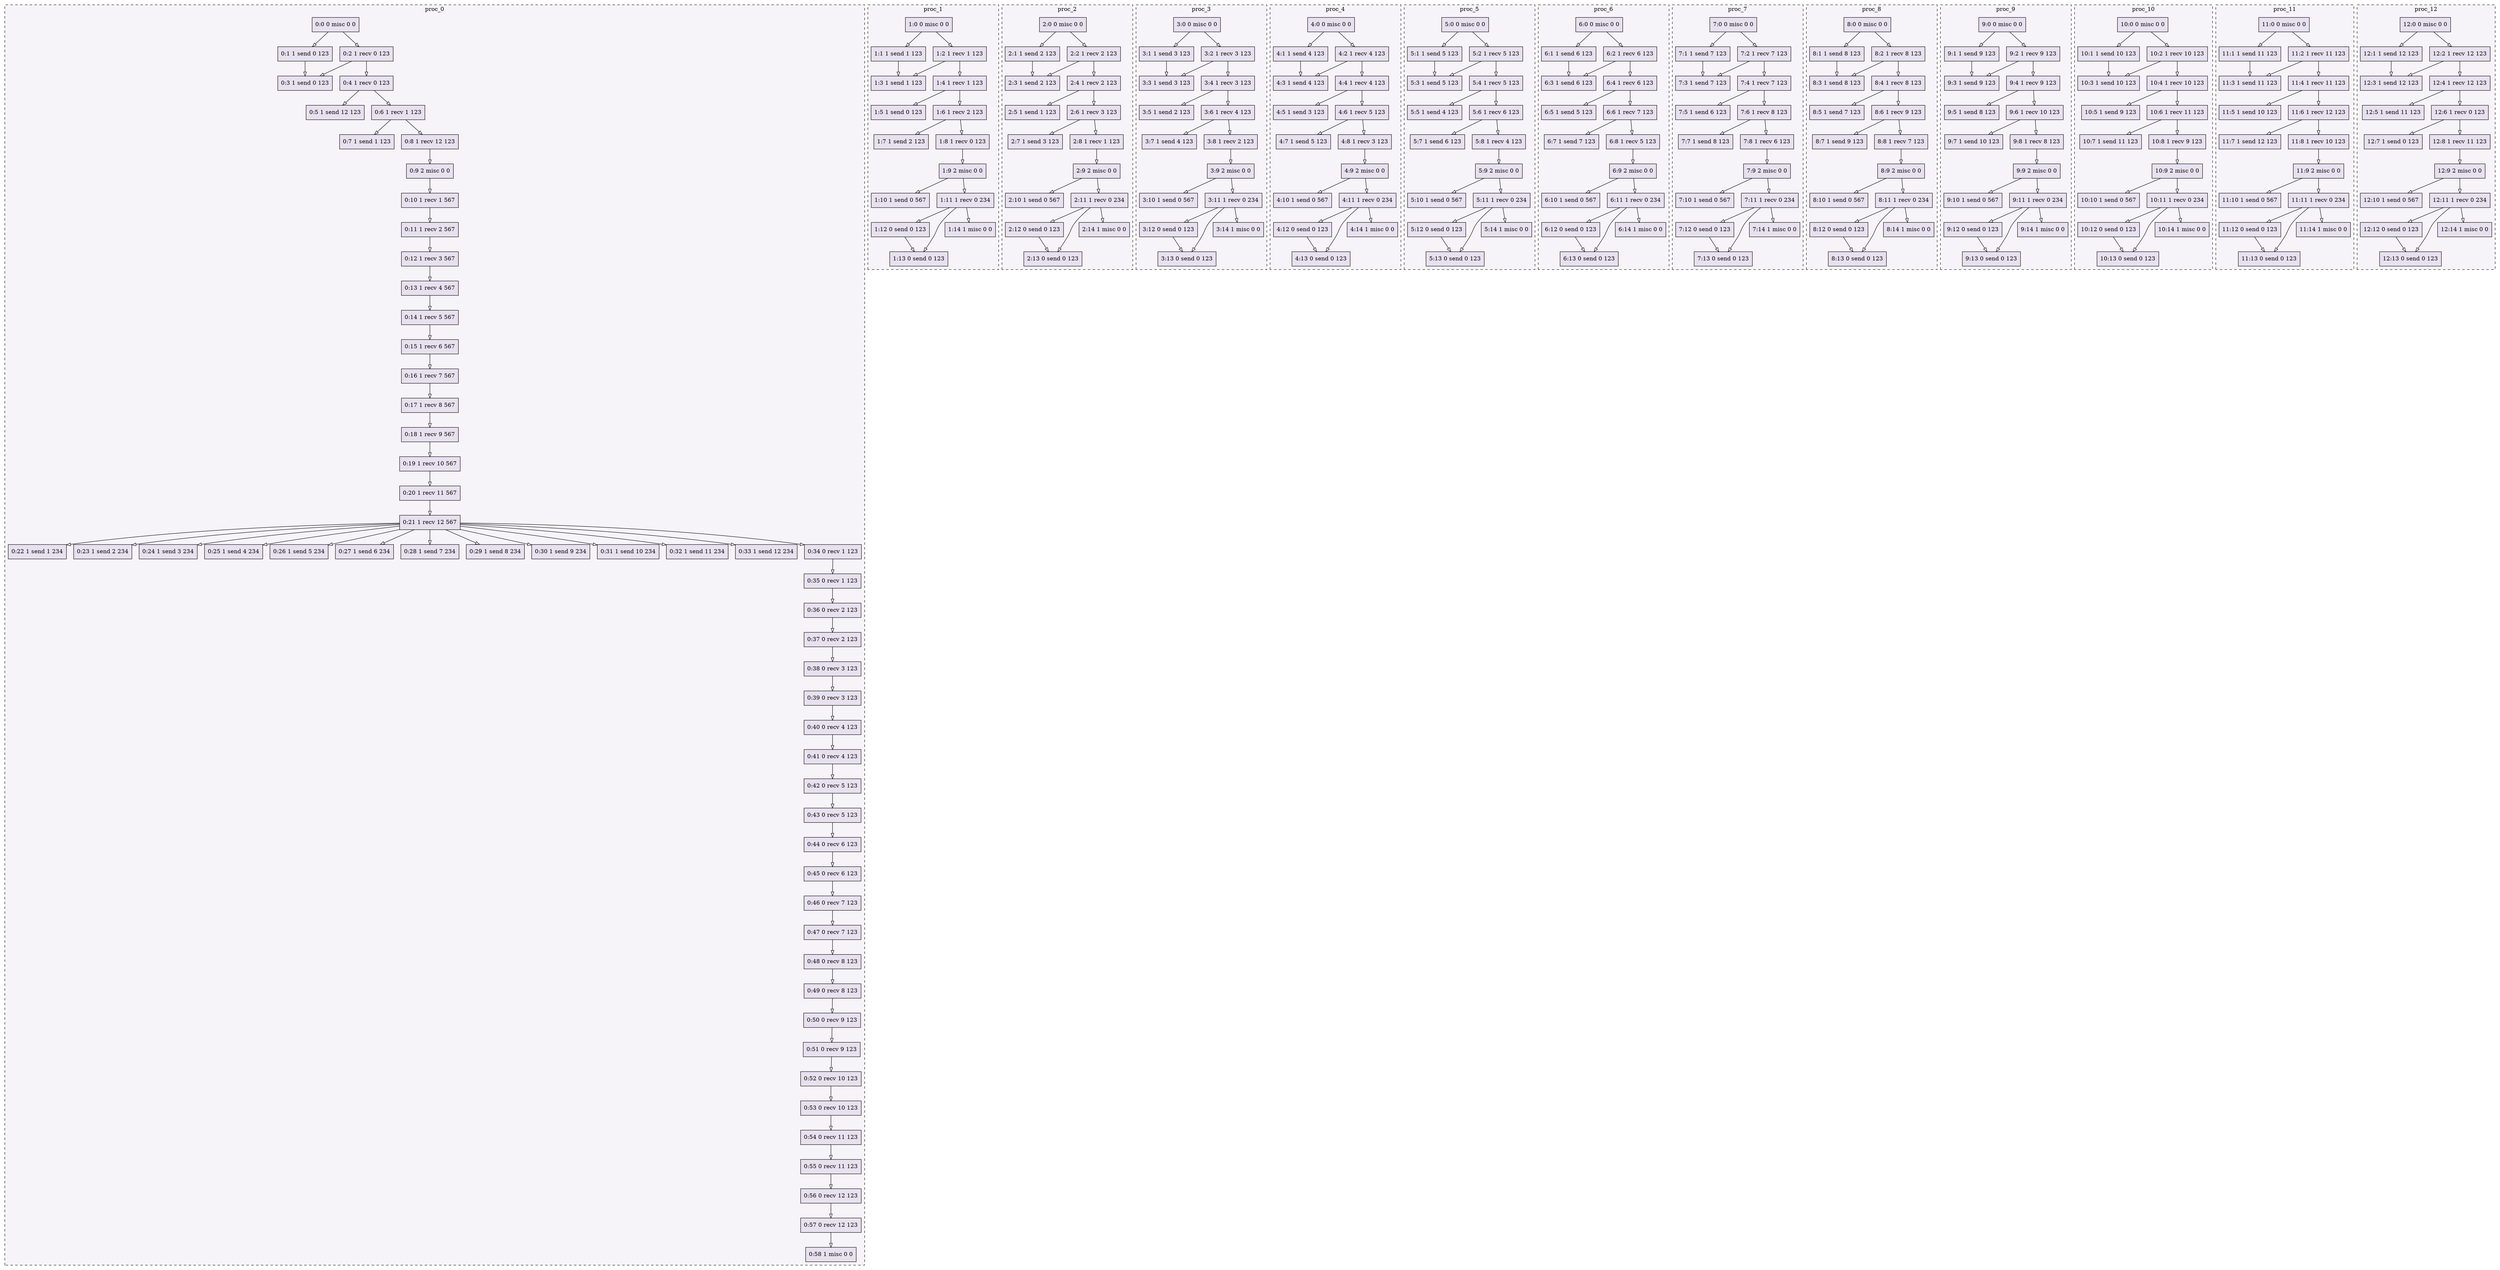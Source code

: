 digraph{node[shape=record style=filled colorscheme=purd9 fillcolor=2];subgraph cluster0{style=dashed;colorscheme=purd9;bgcolor=1;edge[arrowhead=empty];label=proc_0;0[label="0:0 0 misc 0 0"];1[label="0:1 1 send 0 123"];2[label="0:2 1 recv 0 123"];3[label="0:3 1 send 0 123"];4[label="0:4 1 recv 0 123"];5[label="0:5 1 send 12 123"];6[label="0:6 1 recv 1 123"];7[label="0:7 1 send 1 123"];8[label="0:8 1 recv 12 123"];9[label="0:9 2 misc 0 0"];10[label="0:10 1 recv 1 567"];11[label="0:11 1 recv 2 567"];12[label="0:12 1 recv 3 567"];13[label="0:13 1 recv 4 567"];14[label="0:14 1 recv 5 567"];15[label="0:15 1 recv 6 567"];16[label="0:16 1 recv 7 567"];17[label="0:17 1 recv 8 567"];18[label="0:18 1 recv 9 567"];19[label="0:19 1 recv 10 567"];20[label="0:20 1 recv 11 567"];21[label="0:21 1 recv 12 567"];22[label="0:22 1 send 1 234"];23[label="0:23 1 send 2 234"];24[label="0:24 1 send 3 234"];25[label="0:25 1 send 4 234"];26[label="0:26 1 send 5 234"];27[label="0:27 1 send 6 234"];28[label="0:28 1 send 7 234"];29[label="0:29 1 send 8 234"];30[label="0:30 1 send 9 234"];31[label="0:31 1 send 10 234"];32[label="0:32 1 send 11 234"];33[label="0:33 1 send 12 234"];34[label="0:34 0 recv 1 123"];35[label="0:35 0 recv 1 123"];36[label="0:36 0 recv 2 123"];37[label="0:37 0 recv 2 123"];38[label="0:38 0 recv 3 123"];39[label="0:39 0 recv 3 123"];40[label="0:40 0 recv 4 123"];41[label="0:41 0 recv 4 123"];42[label="0:42 0 recv 5 123"];43[label="0:43 0 recv 5 123"];44[label="0:44 0 recv 6 123"];45[label="0:45 0 recv 6 123"];46[label="0:46 0 recv 7 123"];47[label="0:47 0 recv 7 123"];48[label="0:48 0 recv 8 123"];49[label="0:49 0 recv 8 123"];50[label="0:50 0 recv 9 123"];51[label="0:51 0 recv 9 123"];52[label="0:52 0 recv 10 123"];53[label="0:53 0 recv 10 123"];54[label="0:54 0 recv 11 123"];55[label="0:55 0 recv 11 123"];56[label="0:56 0 recv 12 123"];57[label="0:57 0 recv 12 123"];58[label="0:58 1 misc 0 0"];0->1;0->2;2->3;1->3;2->4;4->5;4->6;6->7;6->8;8->9;9->10;10->11;11->12;12->13;13->14;14->15;15->16;16->17;17->18;18->19;19->20;20->21;21->22;21->23;21->24;21->25;21->26;21->27;21->28;21->29;21->30;21->31;21->32;21->33;21->34;34->35;35->36;36->37;37->38;38->39;39->40;40->41;41->42;42->43;43->44;44->45;45->46;46->47;47->48;48->49;49->50;50->51;51->52;52->53;53->54;54->55;55->56;56->57;57->58;}subgraph cluster1{style=dashed;colorscheme=purd9;bgcolor=1;edge[arrowhead=empty];label=proc_1;59[label="1:0 0 misc 0 0"];60[label="1:1 1 send 1 123"];61[label="1:2 1 recv 1 123"];62[label="1:3 1 send 1 123"];63[label="1:4 1 recv 1 123"];64[label="1:5 1 send 0 123"];65[label="1:6 1 recv 2 123"];66[label="1:7 1 send 2 123"];67[label="1:8 1 recv 0 123"];68[label="1:9 2 misc 0 0"];69[label="1:10 1 send 0 567"];70[label="1:11 1 recv 0 234"];71[label="1:12 0 send 0 123"];72[label="1:13 0 send 0 123"];73[label="1:14 1 misc 0 0"];59->60;59->61;61->62;60->62;61->63;63->64;63->65;65->66;65->67;67->68;68->69;68->70;70->71;71->72;70->72;70->73;}subgraph cluster2{style=dashed;colorscheme=purd9;bgcolor=1;edge[arrowhead=empty];label=proc_2;74[label="2:0 0 misc 0 0"];75[label="2:1 1 send 2 123"];76[label="2:2 1 recv 2 123"];77[label="2:3 1 send 2 123"];78[label="2:4 1 recv 2 123"];79[label="2:5 1 send 1 123"];80[label="2:6 1 recv 3 123"];81[label="2:7 1 send 3 123"];82[label="2:8 1 recv 1 123"];83[label="2:9 2 misc 0 0"];84[label="2:10 1 send 0 567"];85[label="2:11 1 recv 0 234"];86[label="2:12 0 send 0 123"];87[label="2:13 0 send 0 123"];88[label="2:14 1 misc 0 0"];74->75;74->76;76->77;75->77;76->78;78->79;78->80;80->81;80->82;82->83;83->84;83->85;85->86;86->87;85->87;85->88;}subgraph cluster3{style=dashed;colorscheme=purd9;bgcolor=1;edge[arrowhead=empty];label=proc_3;89[label="3:0 0 misc 0 0"];90[label="3:1 1 send 3 123"];91[label="3:2 1 recv 3 123"];92[label="3:3 1 send 3 123"];93[label="3:4 1 recv 3 123"];94[label="3:5 1 send 2 123"];95[label="3:6 1 recv 4 123"];96[label="3:7 1 send 4 123"];97[label="3:8 1 recv 2 123"];98[label="3:9 2 misc 0 0"];99[label="3:10 1 send 0 567"];100[label="3:11 1 recv 0 234"];101[label="3:12 0 send 0 123"];102[label="3:13 0 send 0 123"];103[label="3:14 1 misc 0 0"];89->90;89->91;91->92;90->92;91->93;93->94;93->95;95->96;95->97;97->98;98->99;98->100;100->101;101->102;100->102;100->103;}subgraph cluster4{style=dashed;colorscheme=purd9;bgcolor=1;edge[arrowhead=empty];label=proc_4;104[label="4:0 0 misc 0 0"];105[label="4:1 1 send 4 123"];106[label="4:2 1 recv 4 123"];107[label="4:3 1 send 4 123"];108[label="4:4 1 recv 4 123"];109[label="4:5 1 send 3 123"];110[label="4:6 1 recv 5 123"];111[label="4:7 1 send 5 123"];112[label="4:8 1 recv 3 123"];113[label="4:9 2 misc 0 0"];114[label="4:10 1 send 0 567"];115[label="4:11 1 recv 0 234"];116[label="4:12 0 send 0 123"];117[label="4:13 0 send 0 123"];118[label="4:14 1 misc 0 0"];104->105;104->106;106->107;105->107;106->108;108->109;108->110;110->111;110->112;112->113;113->114;113->115;115->116;116->117;115->117;115->118;}subgraph cluster5{style=dashed;colorscheme=purd9;bgcolor=1;edge[arrowhead=empty];label=proc_5;119[label="5:0 0 misc 0 0"];120[label="5:1 1 send 5 123"];121[label="5:2 1 recv 5 123"];122[label="5:3 1 send 5 123"];123[label="5:4 1 recv 5 123"];124[label="5:5 1 send 4 123"];125[label="5:6 1 recv 6 123"];126[label="5:7 1 send 6 123"];127[label="5:8 1 recv 4 123"];128[label="5:9 2 misc 0 0"];129[label="5:10 1 send 0 567"];130[label="5:11 1 recv 0 234"];131[label="5:12 0 send 0 123"];132[label="5:13 0 send 0 123"];133[label="5:14 1 misc 0 0"];119->120;119->121;121->122;120->122;121->123;123->124;123->125;125->126;125->127;127->128;128->129;128->130;130->131;131->132;130->132;130->133;}subgraph cluster6{style=dashed;colorscheme=purd9;bgcolor=1;edge[arrowhead=empty];label=proc_6;134[label="6:0 0 misc 0 0"];135[label="6:1 1 send 6 123"];136[label="6:2 1 recv 6 123"];137[label="6:3 1 send 6 123"];138[label="6:4 1 recv 6 123"];139[label="6:5 1 send 5 123"];140[label="6:6 1 recv 7 123"];141[label="6:7 1 send 7 123"];142[label="6:8 1 recv 5 123"];143[label="6:9 2 misc 0 0"];144[label="6:10 1 send 0 567"];145[label="6:11 1 recv 0 234"];146[label="6:12 0 send 0 123"];147[label="6:13 0 send 0 123"];148[label="6:14 1 misc 0 0"];134->135;134->136;136->137;135->137;136->138;138->139;138->140;140->141;140->142;142->143;143->144;143->145;145->146;146->147;145->147;145->148;}subgraph cluster7{style=dashed;colorscheme=purd9;bgcolor=1;edge[arrowhead=empty];label=proc_7;149[label="7:0 0 misc 0 0"];150[label="7:1 1 send 7 123"];151[label="7:2 1 recv 7 123"];152[label="7:3 1 send 7 123"];153[label="7:4 1 recv 7 123"];154[label="7:5 1 send 6 123"];155[label="7:6 1 recv 8 123"];156[label="7:7 1 send 8 123"];157[label="7:8 1 recv 6 123"];158[label="7:9 2 misc 0 0"];159[label="7:10 1 send 0 567"];160[label="7:11 1 recv 0 234"];161[label="7:12 0 send 0 123"];162[label="7:13 0 send 0 123"];163[label="7:14 1 misc 0 0"];149->150;149->151;151->152;150->152;151->153;153->154;153->155;155->156;155->157;157->158;158->159;158->160;160->161;161->162;160->162;160->163;}subgraph cluster8{style=dashed;colorscheme=purd9;bgcolor=1;edge[arrowhead=empty];label=proc_8;164[label="8:0 0 misc 0 0"];165[label="8:1 1 send 8 123"];166[label="8:2 1 recv 8 123"];167[label="8:3 1 send 8 123"];168[label="8:4 1 recv 8 123"];169[label="8:5 1 send 7 123"];170[label="8:6 1 recv 9 123"];171[label="8:7 1 send 9 123"];172[label="8:8 1 recv 7 123"];173[label="8:9 2 misc 0 0"];174[label="8:10 1 send 0 567"];175[label="8:11 1 recv 0 234"];176[label="8:12 0 send 0 123"];177[label="8:13 0 send 0 123"];178[label="8:14 1 misc 0 0"];164->165;164->166;166->167;165->167;166->168;168->169;168->170;170->171;170->172;172->173;173->174;173->175;175->176;176->177;175->177;175->178;}subgraph cluster9{style=dashed;colorscheme=purd9;bgcolor=1;edge[arrowhead=empty];label=proc_9;179[label="9:0 0 misc 0 0"];180[label="9:1 1 send 9 123"];181[label="9:2 1 recv 9 123"];182[label="9:3 1 send 9 123"];183[label="9:4 1 recv 9 123"];184[label="9:5 1 send 8 123"];185[label="9:6 1 recv 10 123"];186[label="9:7 1 send 10 123"];187[label="9:8 1 recv 8 123"];188[label="9:9 2 misc 0 0"];189[label="9:10 1 send 0 567"];190[label="9:11 1 recv 0 234"];191[label="9:12 0 send 0 123"];192[label="9:13 0 send 0 123"];193[label="9:14 1 misc 0 0"];179->180;179->181;181->182;180->182;181->183;183->184;183->185;185->186;185->187;187->188;188->189;188->190;190->191;191->192;190->192;190->193;}subgraph cluster10{style=dashed;colorscheme=purd9;bgcolor=1;edge[arrowhead=empty];label=proc_10;194[label="10:0 0 misc 0 0"];195[label="10:1 1 send 10 123"];196[label="10:2 1 recv 10 123"];197[label="10:3 1 send 10 123"];198[label="10:4 1 recv 10 123"];199[label="10:5 1 send 9 123"];200[label="10:6 1 recv 11 123"];201[label="10:7 1 send 11 123"];202[label="10:8 1 recv 9 123"];203[label="10:9 2 misc 0 0"];204[label="10:10 1 send 0 567"];205[label="10:11 1 recv 0 234"];206[label="10:12 0 send 0 123"];207[label="10:13 0 send 0 123"];208[label="10:14 1 misc 0 0"];194->195;194->196;196->197;195->197;196->198;198->199;198->200;200->201;200->202;202->203;203->204;203->205;205->206;206->207;205->207;205->208;}subgraph cluster11{style=dashed;colorscheme=purd9;bgcolor=1;edge[arrowhead=empty];label=proc_11;209[label="11:0 0 misc 0 0"];210[label="11:1 1 send 11 123"];211[label="11:2 1 recv 11 123"];212[label="11:3 1 send 11 123"];213[label="11:4 1 recv 11 123"];214[label="11:5 1 send 10 123"];215[label="11:6 1 recv 12 123"];216[label="11:7 1 send 12 123"];217[label="11:8 1 recv 10 123"];218[label="11:9 2 misc 0 0"];219[label="11:10 1 send 0 567"];220[label="11:11 1 recv 0 234"];221[label="11:12 0 send 0 123"];222[label="11:13 0 send 0 123"];223[label="11:14 1 misc 0 0"];209->210;209->211;211->212;210->212;211->213;213->214;213->215;215->216;215->217;217->218;218->219;218->220;220->221;221->222;220->222;220->223;}subgraph cluster12{style=dashed;colorscheme=purd9;bgcolor=1;edge[arrowhead=empty];label=proc_12;224[label="12:0 0 misc 0 0"];225[label="12:1 1 send 12 123"];226[label="12:2 1 recv 12 123"];227[label="12:3 1 send 12 123"];228[label="12:4 1 recv 12 123"];229[label="12:5 1 send 11 123"];230[label="12:6 1 recv 0 123"];231[label="12:7 1 send 0 123"];232[label="12:8 1 recv 11 123"];233[label="12:9 2 misc 0 0"];234[label="12:10 1 send 0 567"];235[label="12:11 1 recv 0 234"];236[label="12:12 0 send 0 123"];237[label="12:13 0 send 0 123"];238[label="12:14 1 misc 0 0"];224->225;224->226;226->227;225->227;226->228;228->229;228->230;230->231;230->232;232->233;233->234;233->235;235->236;236->237;235->237;235->238;}}